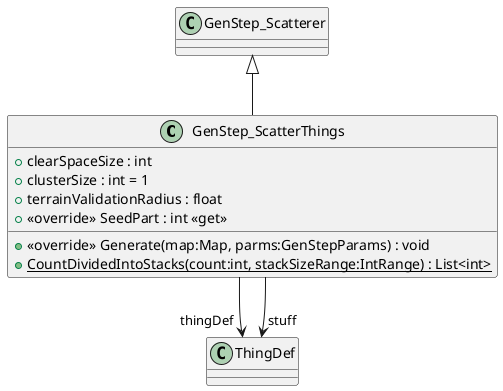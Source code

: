 @startuml
class GenStep_ScatterThings {
    + clearSpaceSize : int
    + clusterSize : int = 1
    + terrainValidationRadius : float
    + <<override>> SeedPart : int <<get>>
    + <<override>> Generate(map:Map, parms:GenStepParams) : void
    + {static} CountDividedIntoStacks(count:int, stackSizeRange:IntRange) : List<int>
}
GenStep_Scatterer <|-- GenStep_ScatterThings
GenStep_ScatterThings --> "thingDef" ThingDef
GenStep_ScatterThings --> "stuff" ThingDef
@enduml
